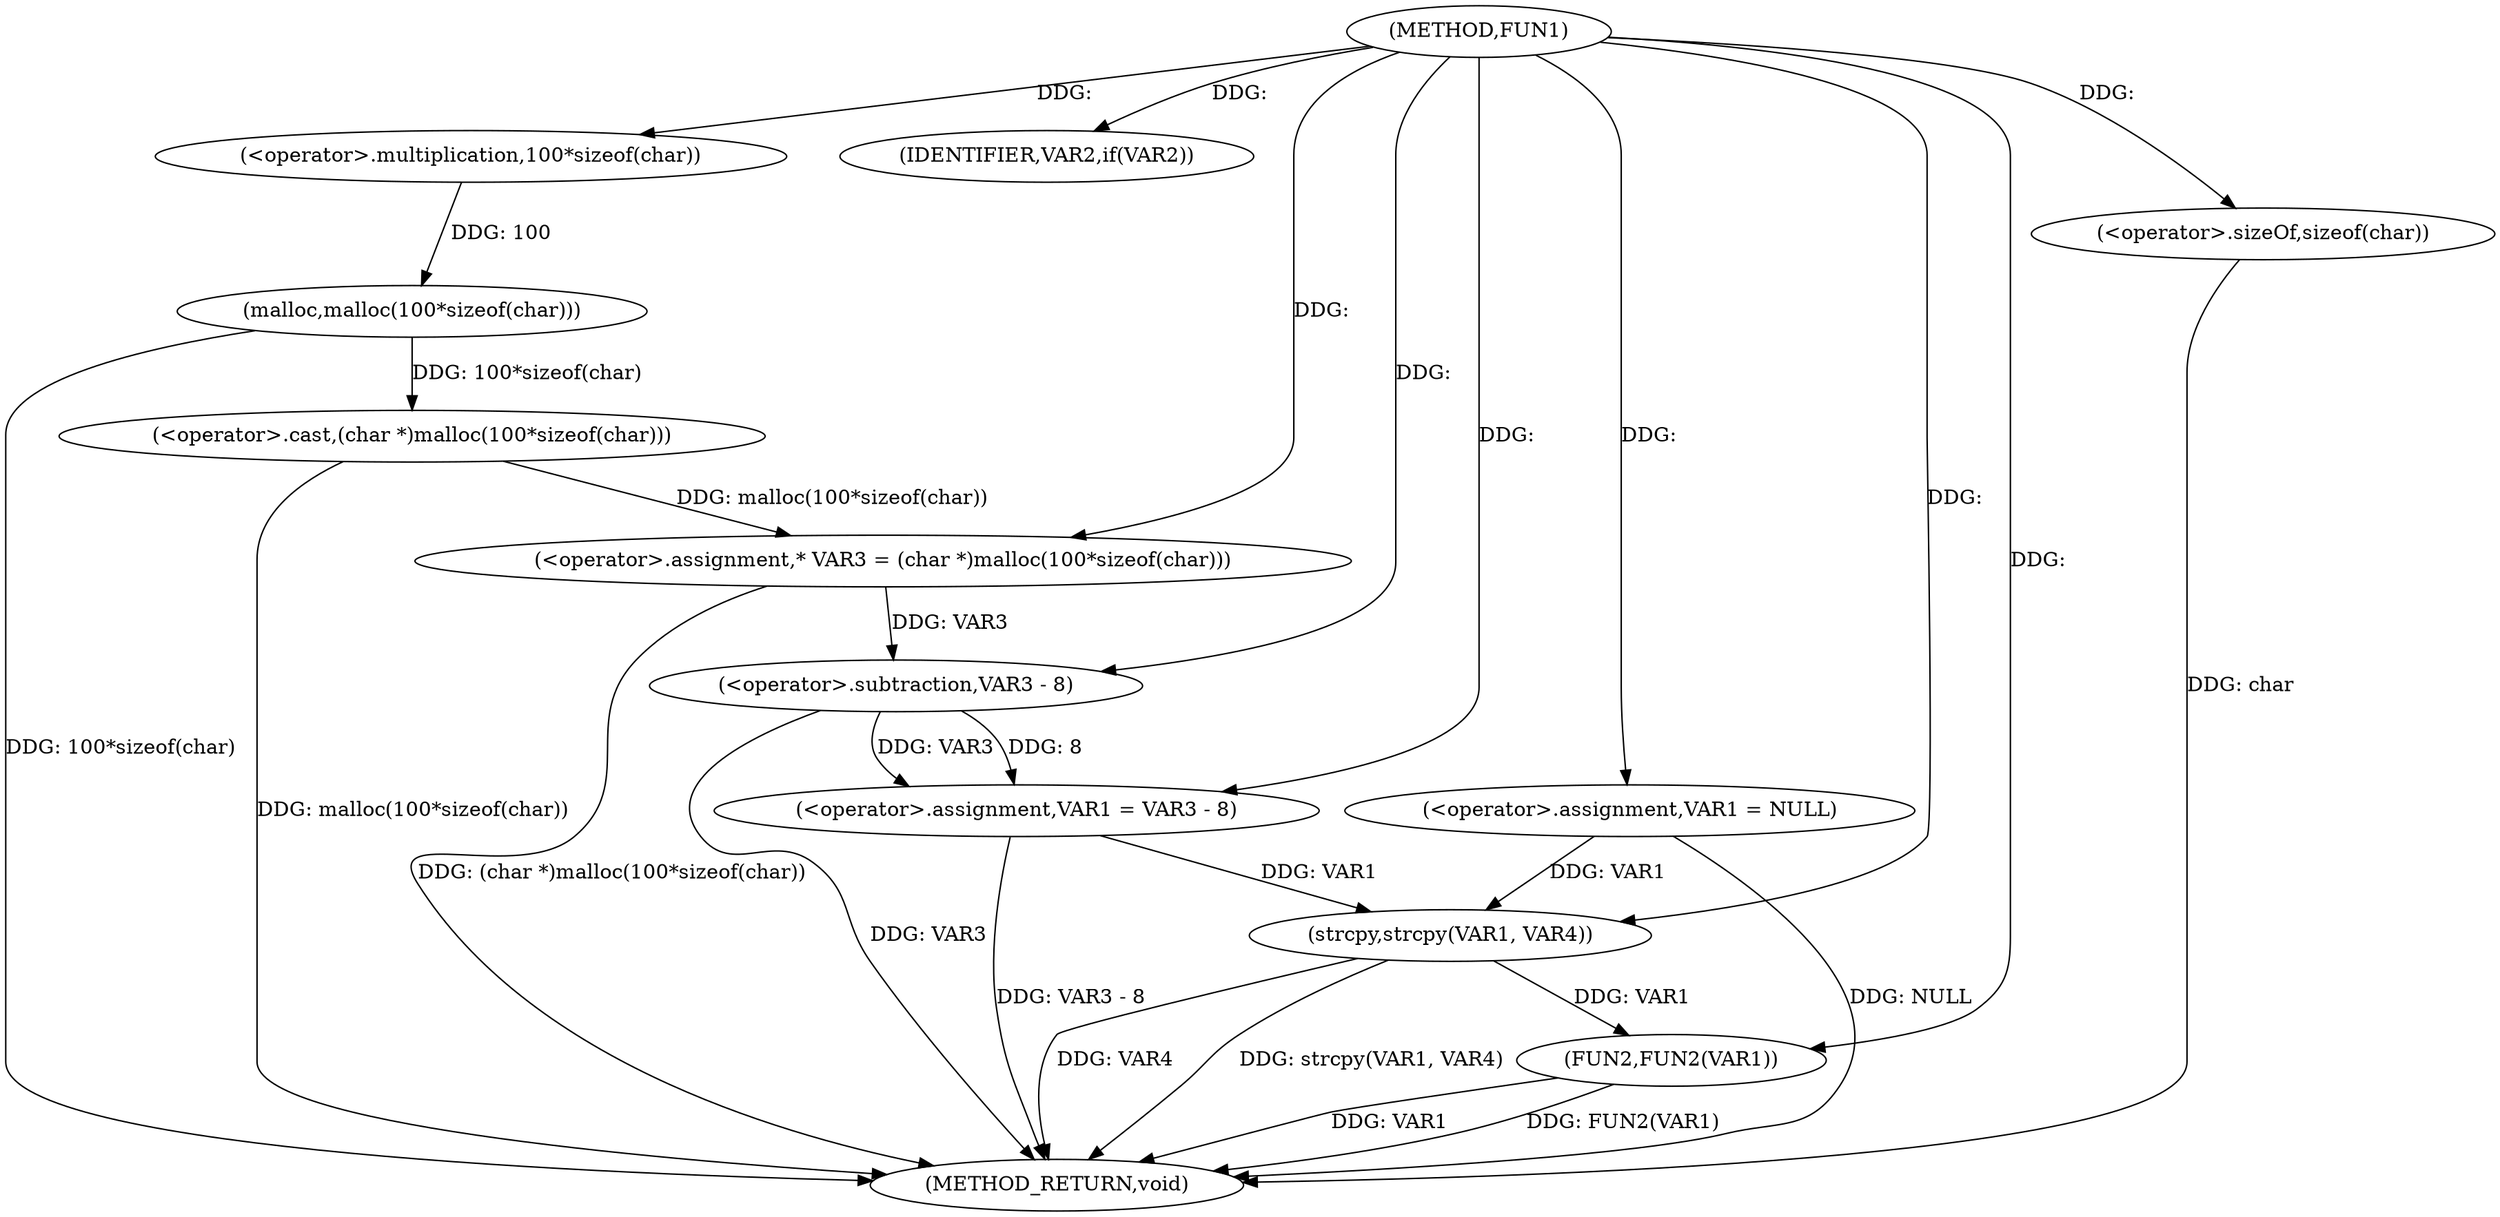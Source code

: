 digraph FUN1 {  
"1000100" [label = "(METHOD,FUN1)" ]
"1000132" [label = "(METHOD_RETURN,void)" ]
"1000103" [label = "(<operator>.assignment,VAR1 = NULL)" ]
"1000107" [label = "(IDENTIFIER,VAR2,if(VAR2))" ]
"1000111" [label = "(<operator>.assignment,* VAR3 = (char *)malloc(100*sizeof(char)))" ]
"1000113" [label = "(<operator>.cast,(char *)malloc(100*sizeof(char)))" ]
"1000115" [label = "(malloc,malloc(100*sizeof(char)))" ]
"1000116" [label = "(<operator>.multiplication,100*sizeof(char))" ]
"1000118" [label = "(<operator>.sizeOf,sizeof(char))" ]
"1000120" [label = "(<operator>.assignment,VAR1 = VAR3 - 8)" ]
"1000122" [label = "(<operator>.subtraction,VAR3 - 8)" ]
"1000127" [label = "(strcpy,strcpy(VAR1, VAR4))" ]
"1000130" [label = "(FUN2,FUN2(VAR1))" ]
  "1000130" -> "1000132"  [ label = "DDG: FUN2(VAR1)"] 
  "1000103" -> "1000132"  [ label = "DDG: NULL"] 
  "1000122" -> "1000132"  [ label = "DDG: VAR3"] 
  "1000113" -> "1000132"  [ label = "DDG: malloc(100*sizeof(char))"] 
  "1000127" -> "1000132"  [ label = "DDG: strcpy(VAR1, VAR4)"] 
  "1000120" -> "1000132"  [ label = "DDG: VAR3 - 8"] 
  "1000118" -> "1000132"  [ label = "DDG: char"] 
  "1000130" -> "1000132"  [ label = "DDG: VAR1"] 
  "1000127" -> "1000132"  [ label = "DDG: VAR4"] 
  "1000111" -> "1000132"  [ label = "DDG: (char *)malloc(100*sizeof(char))"] 
  "1000115" -> "1000132"  [ label = "DDG: 100*sizeof(char)"] 
  "1000100" -> "1000103"  [ label = "DDG: "] 
  "1000100" -> "1000107"  [ label = "DDG: "] 
  "1000113" -> "1000111"  [ label = "DDG: malloc(100*sizeof(char))"] 
  "1000100" -> "1000111"  [ label = "DDG: "] 
  "1000115" -> "1000113"  [ label = "DDG: 100*sizeof(char)"] 
  "1000116" -> "1000115"  [ label = "DDG: 100"] 
  "1000100" -> "1000116"  [ label = "DDG: "] 
  "1000100" -> "1000118"  [ label = "DDG: "] 
  "1000122" -> "1000120"  [ label = "DDG: VAR3"] 
  "1000122" -> "1000120"  [ label = "DDG: 8"] 
  "1000100" -> "1000120"  [ label = "DDG: "] 
  "1000111" -> "1000122"  [ label = "DDG: VAR3"] 
  "1000100" -> "1000122"  [ label = "DDG: "] 
  "1000103" -> "1000127"  [ label = "DDG: VAR1"] 
  "1000120" -> "1000127"  [ label = "DDG: VAR1"] 
  "1000100" -> "1000127"  [ label = "DDG: "] 
  "1000127" -> "1000130"  [ label = "DDG: VAR1"] 
  "1000100" -> "1000130"  [ label = "DDG: "] 
}
